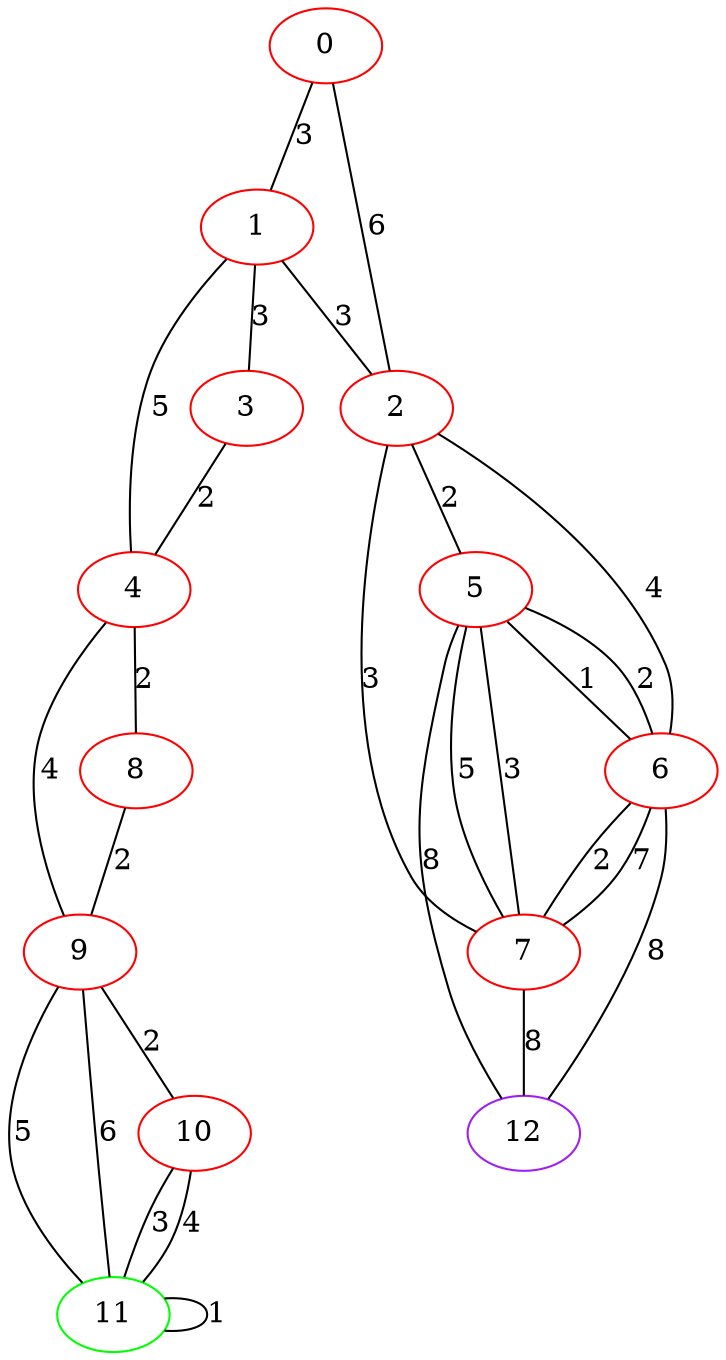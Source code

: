 graph "" {
0 [color=red, weight=1];
1 [color=red, weight=1];
2 [color=red, weight=1];
3 [color=red, weight=1];
4 [color=red, weight=1];
5 [color=red, weight=1];
6 [color=red, weight=1];
7 [color=red, weight=1];
8 [color=red, weight=1];
9 [color=red, weight=1];
10 [color=red, weight=1];
11 [color=green, weight=2];
12 [color=purple, weight=4];
0 -- 1  [key=0, label=3];
0 -- 2  [key=0, label=6];
1 -- 2  [key=0, label=3];
1 -- 3  [key=0, label=3];
1 -- 4  [key=0, label=5];
2 -- 5  [key=0, label=2];
2 -- 6  [key=0, label=4];
2 -- 7  [key=0, label=3];
3 -- 4  [key=0, label=2];
4 -- 8  [key=0, label=2];
4 -- 9  [key=0, label=4];
5 -- 12  [key=0, label=8];
5 -- 6  [key=0, label=2];
5 -- 6  [key=1, label=1];
5 -- 7  [key=0, label=5];
5 -- 7  [key=1, label=3];
6 -- 12  [key=0, label=8];
6 -- 7  [key=0, label=7];
6 -- 7  [key=1, label=2];
7 -- 12  [key=0, label=8];
8 -- 9  [key=0, label=2];
9 -- 10  [key=0, label=2];
9 -- 11  [key=0, label=5];
9 -- 11  [key=1, label=6];
10 -- 11  [key=0, label=3];
10 -- 11  [key=1, label=4];
11 -- 11  [key=0, label=1];
}
